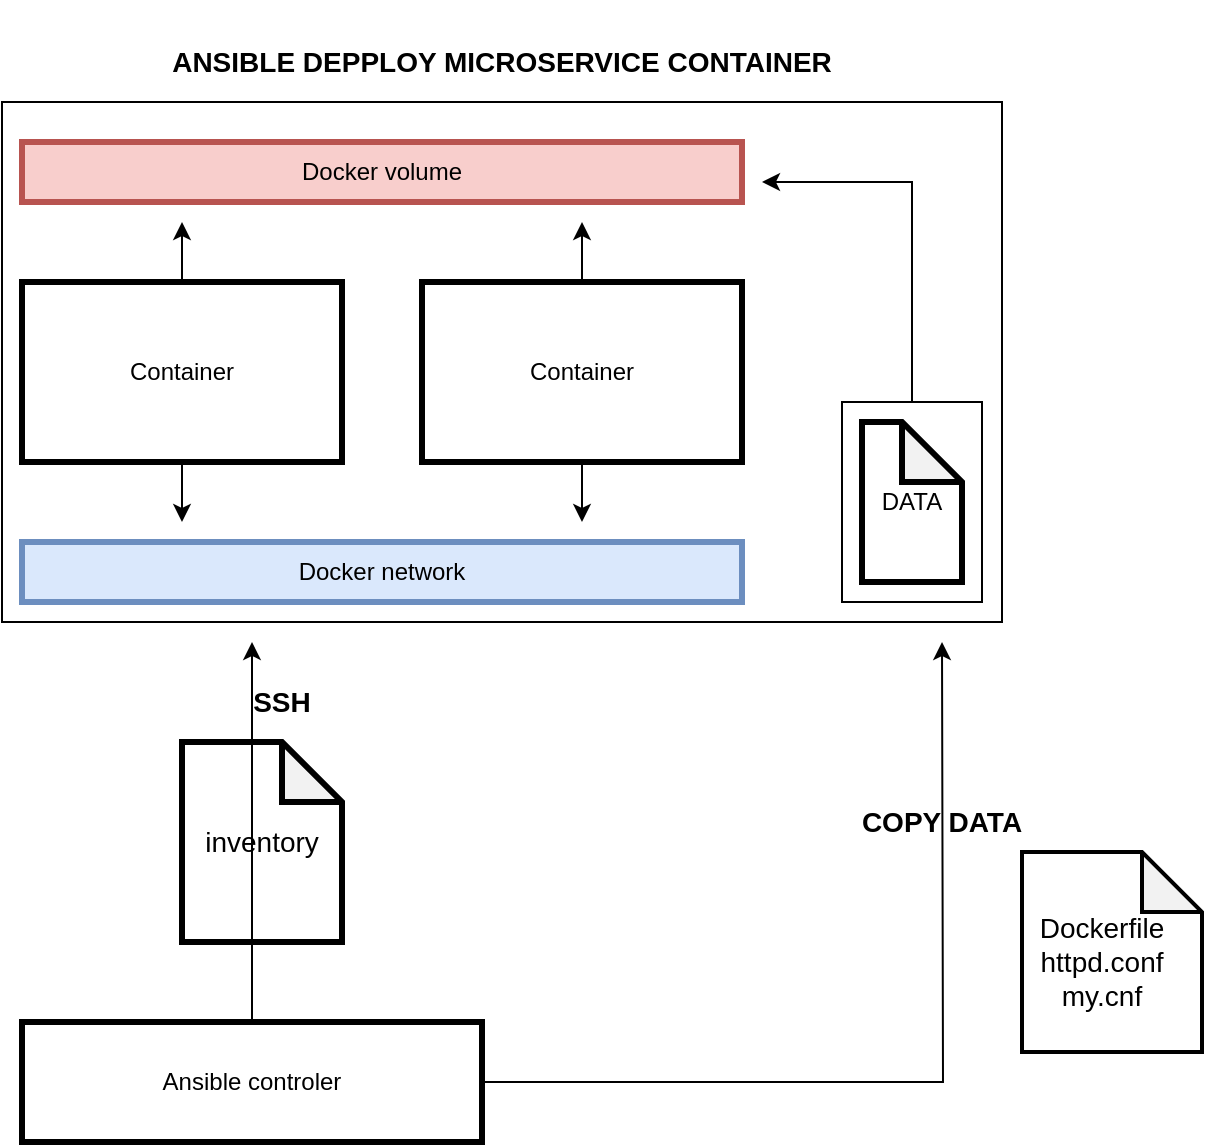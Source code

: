 <mxfile version="13.7.7" type="github">
  <diagram id="Ulft-gq0hhD2Z4NXw91k" name="Page-1">
    <mxGraphModel dx="1360" dy="834" grid="1" gridSize="10" guides="1" tooltips="1" connect="1" arrows="1" fold="1" page="1" pageScale="1" pageWidth="827" pageHeight="1169" math="0" shadow="0">
      <root>
        <mxCell id="0" />
        <mxCell id="1" parent="0" />
        <mxCell id="ktpBW1VDi3-RX66pgDtA-5" style="edgeStyle=orthogonalEdgeStyle;rounded=0;orthogonalLoop=1;jettySize=auto;html=1;" edge="1" parent="1" source="ktpBW1VDi3-RX66pgDtA-1">
          <mxGeometry relative="1" as="geometry">
            <mxPoint x="280" y="480" as="targetPoint" />
          </mxGeometry>
        </mxCell>
        <mxCell id="ktpBW1VDi3-RX66pgDtA-7" style="edgeStyle=orthogonalEdgeStyle;rounded=0;orthogonalLoop=1;jettySize=auto;html=1;" edge="1" parent="1" source="ktpBW1VDi3-RX66pgDtA-1">
          <mxGeometry relative="1" as="geometry">
            <mxPoint x="280" y="630" as="targetPoint" />
          </mxGeometry>
        </mxCell>
        <mxCell id="ktpBW1VDi3-RX66pgDtA-1" value="Container" style="rounded=0;whiteSpace=wrap;html=1;strokeWidth=3;" vertex="1" parent="1">
          <mxGeometry x="200" y="510" width="160" height="90" as="geometry" />
        </mxCell>
        <mxCell id="ktpBW1VDi3-RX66pgDtA-6" style="edgeStyle=orthogonalEdgeStyle;rounded=0;orthogonalLoop=1;jettySize=auto;html=1;" edge="1" parent="1" source="ktpBW1VDi3-RX66pgDtA-2">
          <mxGeometry relative="1" as="geometry">
            <mxPoint x="480" y="480" as="targetPoint" />
          </mxGeometry>
        </mxCell>
        <mxCell id="ktpBW1VDi3-RX66pgDtA-8" style="edgeStyle=orthogonalEdgeStyle;rounded=0;orthogonalLoop=1;jettySize=auto;html=1;" edge="1" parent="1" source="ktpBW1VDi3-RX66pgDtA-2">
          <mxGeometry relative="1" as="geometry">
            <mxPoint x="480" y="630" as="targetPoint" />
          </mxGeometry>
        </mxCell>
        <mxCell id="ktpBW1VDi3-RX66pgDtA-2" value="Container" style="rounded=0;whiteSpace=wrap;html=1;strokeWidth=3;" vertex="1" parent="1">
          <mxGeometry x="400" y="510" width="160" height="90" as="geometry" />
        </mxCell>
        <mxCell id="ktpBW1VDi3-RX66pgDtA-3" value="Docker network" style="rounded=0;whiteSpace=wrap;html=1;strokeWidth=3;fillColor=#dae8fc;strokeColor=#6c8ebf;" vertex="1" parent="1">
          <mxGeometry x="200" y="640" width="360" height="30" as="geometry" />
        </mxCell>
        <mxCell id="ktpBW1VDi3-RX66pgDtA-4" value="Docker volume" style="rounded=0;whiteSpace=wrap;html=1;strokeWidth=3;fillColor=#f8cecc;strokeColor=#b85450;" vertex="1" parent="1">
          <mxGeometry x="200" y="440" width="360" height="30" as="geometry" />
        </mxCell>
        <mxCell id="ktpBW1VDi3-RX66pgDtA-18" style="edgeStyle=orthogonalEdgeStyle;rounded=0;orthogonalLoop=1;jettySize=auto;html=1;" edge="1" parent="1" source="ktpBW1VDi3-RX66pgDtA-9">
          <mxGeometry relative="1" as="geometry">
            <mxPoint x="315" y="690" as="targetPoint" />
          </mxGeometry>
        </mxCell>
        <mxCell id="ktpBW1VDi3-RX66pgDtA-20" style="edgeStyle=orthogonalEdgeStyle;rounded=0;orthogonalLoop=1;jettySize=auto;html=1;" edge="1" parent="1" source="ktpBW1VDi3-RX66pgDtA-9">
          <mxGeometry relative="1" as="geometry">
            <mxPoint x="660" y="690" as="targetPoint" />
          </mxGeometry>
        </mxCell>
        <mxCell id="ktpBW1VDi3-RX66pgDtA-9" value="Ansible controler" style="rounded=0;whiteSpace=wrap;html=1;strokeWidth=3;" vertex="1" parent="1">
          <mxGeometry x="200" y="880" width="230" height="60" as="geometry" />
        </mxCell>
        <mxCell id="ktpBW1VDi3-RX66pgDtA-12" value="" style="shape=note;whiteSpace=wrap;html=1;backgroundOutline=1;darkOpacity=0.05;strokeWidth=3;" vertex="1" parent="1">
          <mxGeometry x="620" y="580" width="50" height="80" as="geometry" />
        </mxCell>
        <mxCell id="ktpBW1VDi3-RX66pgDtA-15" style="edgeStyle=orthogonalEdgeStyle;rounded=0;orthogonalLoop=1;jettySize=auto;html=1;" edge="1" parent="1" source="ktpBW1VDi3-RX66pgDtA-13">
          <mxGeometry relative="1" as="geometry">
            <mxPoint x="570" y="460" as="targetPoint" />
            <Array as="points">
              <mxPoint x="645" y="460" />
            </Array>
          </mxGeometry>
        </mxCell>
        <mxCell id="ktpBW1VDi3-RX66pgDtA-13" value="DATA" style="rounded=0;whiteSpace=wrap;html=1;strokeWidth=1;fillColor=none;align=center;" vertex="1" parent="1">
          <mxGeometry x="610" y="570" width="70" height="100" as="geometry" />
        </mxCell>
        <mxCell id="ktpBW1VDi3-RX66pgDtA-16" value="" style="rounded=0;whiteSpace=wrap;html=1;strokeWidth=1;fillColor=none;" vertex="1" parent="1">
          <mxGeometry x="190" y="420" width="500" height="260" as="geometry" />
        </mxCell>
        <mxCell id="ktpBW1VDi3-RX66pgDtA-17" value="&lt;font style=&quot;font-size: 14px&quot;&gt;inventory&lt;/font&gt;" style="shape=note;whiteSpace=wrap;html=1;backgroundOutline=1;darkOpacity=0.05;strokeWidth=3;fillColor=none;" vertex="1" parent="1">
          <mxGeometry x="280" y="740" width="80" height="100" as="geometry" />
        </mxCell>
        <mxCell id="ktpBW1VDi3-RX66pgDtA-19" value="&lt;font style=&quot;font-size: 14px&quot;&gt;&lt;b&gt;SSH&lt;/b&gt;&lt;/font&gt;" style="rounded=0;whiteSpace=wrap;html=1;strokeWidth=1;fillColor=none;opacity=0;" vertex="1" parent="1">
          <mxGeometry x="270" y="690" width="120" height="60" as="geometry" />
        </mxCell>
        <mxCell id="ktpBW1VDi3-RX66pgDtA-21" value="&lt;span style=&quot;font-size: 14px&quot;&gt;&lt;b&gt;COPY DATA&lt;/b&gt;&lt;/span&gt;" style="rounded=0;whiteSpace=wrap;html=1;strokeWidth=1;fillColor=none;opacity=0;" vertex="1" parent="1">
          <mxGeometry x="600" y="750" width="120" height="60" as="geometry" />
        </mxCell>
        <mxCell id="ktpBW1VDi3-RX66pgDtA-22" value="&lt;span style=&quot;font-size: 14px&quot;&gt;&lt;b&gt;ANSIBLE DEPPLOY MICROSERVICE CONTAINER&lt;/b&gt;&lt;/span&gt;" style="rounded=0;whiteSpace=wrap;html=1;strokeWidth=1;fillColor=none;opacity=0;" vertex="1" parent="1">
          <mxGeometry x="210" y="370" width="460" height="60" as="geometry" />
        </mxCell>
        <mxCell id="ktpBW1VDi3-RX66pgDtA-23" value="&lt;span style=&quot;font-size: 14px&quot;&gt;Dockerfile&lt;br&gt;httpd.conf&lt;br&gt;my.cnf&lt;br&gt;&lt;/span&gt;" style="rounded=0;whiteSpace=wrap;html=1;strokeWidth=1;fillColor=none;opacity=0;" vertex="1" parent="1">
          <mxGeometry x="680" y="820" width="120" height="60" as="geometry" />
        </mxCell>
        <mxCell id="ktpBW1VDi3-RX66pgDtA-24" value="" style="shape=note;whiteSpace=wrap;html=1;backgroundOutline=1;darkOpacity=0.05;strokeWidth=2;fillColor=none;" vertex="1" parent="1">
          <mxGeometry x="700" y="795" width="90" height="100" as="geometry" />
        </mxCell>
      </root>
    </mxGraphModel>
  </diagram>
</mxfile>
